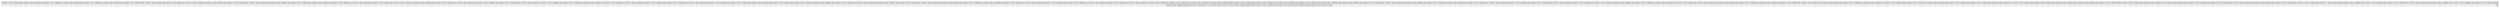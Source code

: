 digraph {graph [pad="0.5", nodesep="0.5", ranksep="2", splines="ortho"];node [shape=plain]rankdir=LR;Foo [label=<<table border="0" cellborder="1" cellspacing="0"><tr>  <td><i>[{'numeroAtomico': '1', 'simbolo': 'H', 'nombreElemento': 'Hidrógeno'}, {'numeroAtomico': '2', 'simbolo': 'He', 'nombreElemento': 'Helio'}, {'numeroAtomico': '3', 'simbolo': 'Li', 'nombreElemento': 'Litio'}, {'numeroAtomico': '4', 'simbolo': 'Be', 'nombreElemento': 'Berilio'}, {'numeroAtomico': '5', 'simbolo': 'B', 'nombreElemento': 'Boro'}, {'numeroAtomico': '6', 'simbolo': 'C', 'nombreElemento': 'Carbono'}, {'numeroAtomico': '7', 'simbolo': 'N', 'nombreElemento': 'Nitrógeno'}, {'numeroAtomico': '8', 'simbolo': 'O', 'nombreElemento': 'Oxígeno'}, {'numeroAtomico': '9', 'simbolo': 'F', 'nombreElemento': 'Flúor'}, {'numeroAtomico': '10', 'simbolo': 'Ne', 'nombreElemento': 'Neón'}, {'numeroAtomico': '11', 'simbolo': 'Na', 'nombreElemento': 'Sodio'}, {'numeroAtomico': '12', 'simbolo': 'Mg', 'nombreElemento': 'Magnesio'}, {'numeroAtomico': '13', 'simbolo': 'Al', 'nombreElemento': 'Aluminio'}, {'numeroAtomico': '14', 'simbolo': 'Si', 'nombreElemento': 'Silicio'}, {'numeroAtomico': '15', 'simbolo': 'P', 'nombreElemento': 'Fósforo'}, {'numeroAtomico': '16', 'simbolo': 'S', 'nombreElemento': 'Azufre'}, {'numeroAtomico': '17', 'simbolo': 'Cl', 'nombreElemento': 'Cloro'}, {'numeroAtomico': '18', 'simbolo': 'Ar', 'nombreElemento': 'Argón'}, {'numeroAtomico': '19', 'simbolo': 'K', 'nombreElemento': 'Potasio'}, {'numeroAtomico': '20', 'simbolo': 'Ca', 'nombreElemento': 'Calcio'}, {'numeroAtomico': '21', 'simbolo': 'Sc', 'nombreElemento': 'Escandio'}, {'numeroAtomico': '22', 'simbolo': 'Ti', 'nombreElemento': 'Titanio'}, {'numeroAtomico': '23', 'simbolo': 'V', 'nombreElemento': 'Vanadio'}, {'numeroAtomico': '24', 'simbolo': 'Cr', 'nombreElemento': 'Cromo'}, {'numeroAtomico': '25', 'simbolo': 'Mn', 'nombreElemento': 'Manganeso'}, {'numeroAtomico': '26', 'simbolo': 'Fe', 'nombreElemento': 'Hierro'}, {'numeroAtomico': '27', 'simbolo': 'Co', 'nombreElemento': 'Cobalto'}, {'numeroAtomico': '28', 'simbolo': 'Ni', 'nombreElemento': 'Níquel'}, {'numeroAtomico': '29', 'simbolo': 'Cu', 'nombreElemento': 'Cobre'}, {'numeroAtomico': '30', 'simbolo': 'Zn', 'nombreElemento': 'Zinc'}, {'numeroAtomico': '31', 'simbolo': 'Ga', 'nombreElemento': 'Galio'}, {'numeroAtomico': '32', 'simbolo': 'Ge', 'nombreElemento': 'Germanio'}, {'numeroAtomico': '33', 'simbolo': 'As', 'nombreElemento': 'Arsénico'}, {'numeroAtomico': '34', 'simbolo': 'Se', 'nombreElemento': 'Selenio'}, {'numeroAtomico': '35', 'simbolo': 'Br', 'nombreElemento': 'Bromo'}, {'numeroAtomico': '36', 'simbolo': 'Kr', 'nombreElemento': 'Kriptón'}, {'numeroAtomico': '37', 'simbolo': 'Rb', 'nombreElemento': 'Rubidio'}, {'numeroAtomico': '38', 'simbolo': 'Sr', 'nombreElemento': 'Estroncio'}, {'numeroAtomico': '39', 'simbolo': 'Y', 'nombreElemento': 'Itrio'}, {'numeroAtomico': '40', 'simbolo': 'Zr', 'nombreElemento': 'Zirconio'}, {'numeroAtomico': '41', 'simbolo': 'Nb', 'nombreElemento': 'Niobio'}, {'numeroAtomico': '42', 'simbolo': 'Mo', 'nombreElemento': 'Molibdeno'}, {'numeroAtomico': '43', 'simbolo': 'Tc', 'nombreElemento': 'Tecnecio'}, {'numeroAtomico': '44', 'simbolo': 'Ru', 'nombreElemento': 'Rutenio'}, {'numeroAtomico': '45', 'simbolo': 'Rh', 'nombreElemento': 'Rodio'}, {'numeroAtomico': '46', 'simbolo': 'Pd', 'nombreElemento': 'Paladio'}, {'numeroAtomico': '47', 'simbolo': 'Ag', 'nombreElemento': 'Plata'}, {'numeroAtomico': '48', 'simbolo': 'Cd', 'nombreElemento': 'Cadmio'}, {'numeroAtomico': '49', 'simbolo': 'In', 'nombreElemento': 'Indio'}, {'numeroAtomico': '50', 'simbolo': 'Sn', 'nombreElemento': 'Estaño'}, {'numeroAtomico': '51', 'simbolo': 'Sb', 'nombreElemento': 'Antimonio'}, {'numeroAtomico': '52', 'simbolo': 'Te', 'nombreElemento': 'Teluro'}, {'numeroAtomico': '53', 'simbolo': 'I', 'nombreElemento': 'Yodo'}, {'numeroAtomico': '54', 'simbolo': 'Xe', 'nombreElemento': 'Xenón'}, {'numeroAtomico': '55', 'simbolo': 'Cs', 'nombreElemento': 'Cesio'}, {'numeroAtomico': '56', 'simbolo': 'Ba', 'nombreElemento': 'Bario'}, {'numeroAtomico': '57', 'simbolo': 'La', 'nombreElemento': 'Lantano'}, {'numeroAtomico': '58', 'simbolo': 'Ce', 'nombreElemento': 'Cerio'}, {'numeroAtomico': '59', 'simbolo': 'Pr', 'nombreElemento': 'Praseodimio'}, {'numeroAtomico': '60', 'simbolo': 'Nd', 'nombreElemento': 'Neodimio'}, {'numeroAtomico': '61', 'simbolo': 'Pm', 'nombreElemento': 'Prometio'}, {'numeroAtomico': '62', 'simbolo': 'Sm', 'nombreElemento': 'Samario'}, {'numeroAtomico': '63', 'simbolo': 'Eu', 'nombreElemento': 'Europio'}, {'numeroAtomico': '64', 'simbolo': 'Gd', 'nombreElemento': 'Gadolinio'}, {'numeroAtomico': '65', 'simbolo': 'Tb', 'nombreElemento': 'Terbio'}, {'numeroAtomico': '66', 'simbolo': 'Dy', 'nombreElemento': 'Disprosio'}, {'numeroAtomico': '67', 'simbolo': 'Ho', 'nombreElemento': 'Holmio'}, {'numeroAtomico': '68', 'simbolo': 'Er', 'nombreElemento': 'Erbio'}, {'numeroAtomico': '69', 'simbolo': 'Tm', 'nombreElemento': 'Tulio'}, {'numeroAtomico': '70', 'simbolo': 'Yb', 'nombreElemento': 'Iterbio'}, {'numeroAtomico': '71', 'simbolo': 'Lu', 'nombreElemento': 'Lutecio'}, {'numeroAtomico': '72', 'simbolo': 'Hf', 'nombreElemento': 'Hafnio'}, {'numeroAtomico': '73', 'simbolo': 'Ta', 'nombreElemento': 'Tantalio'}, {'numeroAtomico': '74', 'simbolo': 'W', 'nombreElemento': 'Wolframio'}, {'numeroAtomico': '75', 'simbolo': 'Re', 'nombreElemento': 'Renio'}, {'numeroAtomico': '76', 'simbolo': 'Os', 'nombreElemento': 'Osmio'}, {'numeroAtomico': '77', 'simbolo': 'Ir', 'nombreElemento': 'Iridio'}, {'numeroAtomico': '78', 'simbolo': 'Pt', 'nombreElemento': 'Platino'}, {'numeroAtomico': '79', 'simbolo': 'Au', 'nombreElemento': 'Oro'}, {'numeroAtomico': '80', 'simbolo': 'Hg', 'nombreElemento': 'Mercurio'}, {'numeroAtomico': '81', 'simbolo': 'Tl', 'nombreElemento': 'Talio'}, {'numeroAtomico': '82', 'simbolo': 'Pb', 'nombreElemento': 'Plomo'}, {'numeroAtomico': '83', 'simbolo': 'Bi', 'nombreElemento': 'Bismuto'}, {'numeroAtomico': '84', 'simbolo': 'Po', 'nombreElemento': 'Polonio'}, {'numeroAtomico': '85', 'simbolo': 'At', 'nombreElemento': 'Astato'}, {'numeroAtomico': '86', 'simbolo': 'Rn', 'nombreElemento': 'Radón'}, {'numeroAtomico': '87', 'simbolo': 'Fr', 'nombreElemento': 'Francio'}, {'numeroAtomico': '88', 'simbolo': 'Ra', 'nombreElemento': 'Radio'}, {'numeroAtomico': '89', 'simbolo': 'Ac', 'nombreElemento': 'Actinio'}, {'numeroAtomico': '90', 'simbolo': 'Th', 'nombreElemento': 'Torio'}, {'numeroAtomico': '91', 'simbolo': 'Pa', 'nombreElemento': 'Protactinio'}, {'numeroAtomico': '92', 'simbolo': 'U', 'nombreElemento': 'Uranio'}, {'numeroAtomico': '93', 'simbolo': 'Np', 'nombreElemento': 'Neptunio'}, {'numeroAtomico': '94', 'simbolo': 'Pu', 'nombreElemento': 'Plutonio'}, {'numeroAtomico': '95', 'simbolo': 'Am', 'nombreElemento': 'Americio'}, {'numeroAtomico': '96', 'simbolo': 'Cm', 'nombreElemento': 'Curio'}, {'numeroAtomico': '97', 'simbolo': 'Bk', 'nombreElemento': 'Berkelio'}, {'numeroAtomico': '98', 'simbolo': 'Cf', 'nombreElemento': 'Californio'}, {'numeroAtomico': '99', 'simbolo': 'Es', 'nombreElemento': 'Einstenio'}, {'numeroAtomico': '100', 'simbolo': 'Fm', 'nombreElemento': 'Fermio'}, {'numeroAtomico': '101', 'simbolo': 'Md', 'nombreElemento': 'Mendelevio'}, {'numeroAtomico': '102', 'simbolo': 'No', 'nombreElemento': 'Nobelio'}, {'numeroAtomico': '103', 'simbolo': 'Lr', 'nombreElemento': 'Laurencio'}, {'numeroAtomico': '104', 'simbolo': 'Rf', 'nombreElemento': 'Rutherfordio'}, {'numeroAtomico': '105', 'simbolo': 'Db', 'nombreElemento': 'Dubnio'}, {'numeroAtomico': '106', 'simbolo': 'Sg', 'nombreElemento': 'Seaborgio'}, {'numeroAtomico': '107', 'simbolo': 'Bh', 'nombreElemento': 'Bohrio'}, {'numeroAtomico': '108', 'simbolo': 'Hs', 'nombreElemento': 'Hassio'}, {'numeroAtomico': '109', 'simbolo': 'Mt', 'nombreElemento': 'Meitnerio'}, {'numeroAtomico': '110', 'simbolo': 'Ds', 'nombreElemento': 'Darmstatio'}, {'numeroAtomico': '111', 'simbolo': 'Rg', 'nombreElemento': 'Roentgenio'}, {'numeroAtomico': '112', 'simbolo': 'Cn', 'nombreElemento': 'Copernicio'}, {'numeroAtomico': '113', 'simbolo': 'Nh', 'nombreElemento': 'Nihonio'}, {'numeroAtomico': '114', 'simbolo': 'Fl', 'nombreElemento': 'Flerovio'}, {'numeroAtomico': '115', 'simbolo': 'Mc', 'nombreElemento': 'Moscovio'}, {'numeroAtomico': '116', 'simbolo': 'Lv', 'nombreElemento': 'Livermorio'}, {'numeroAtomico': '117', 'simbolo': 'Ts', 'nombreElemento': 'Teneso'}, {'numeroAtomico': '118', 'simbolo': 'Og', 'nombreElemento': 'Oganesón'}]</i></td> <td> two </td>   </tr><tr>  <td><i>[{'numeroAtomico': '1', 'simbolo': 'H', 'nombreElemento': 'Hidrógeno'}, {'numeroAtomico': '2', 'simbolo': 'He', 'nombreElemento': 'Helio'}, {'numeroAtomico': '3', 'simbolo': 'Li', 'nombreElemento': 'Litio'}, {'numeroAtomico': '4', 'simbolo': 'Be', 'nombreElemento': 'Berilio'}, {'numeroAtomico': '5', 'simbolo': 'B', 'nombreElemento': 'Boro'}, {'numeroAtomico': '6', 'simbolo': 'C', 'nombreElemento': 'Carbono'}, {'numeroAtomico': '7', 'simbolo': 'N', 'nombreElemento': 'Nitrógeno'}, {'numeroAtomico': '8', 'simbolo': 'O', 'nombreElemento': 'Oxígeno'}, {'numeroAtomico': '9', 'simbolo': 'F', 'nombreElemento': 'Flúor'}, {'numeroAtomico': '10', 'simbolo': 'Ne', 'nombreElemento': 'Neón'}, {'numeroAtomico': '11', 'simbolo': 'Na', 'nombreElemento': 'Sodio'}, {'numeroAtomico': '12', 'simbolo': 'Mg', 'nombreElemento': 'Magnesio'}, {'numeroAtomico': '13', 'simbolo': 'Al', 'nombreElemento': 'Aluminio'}, {'numeroAtomico': '14', 'simbolo': 'Si', 'nombreElemento': 'Silicio'}, {'numeroAtomico': '15', 'simbolo': 'P', 'nombreElemento': 'Fósforo'}, {'numeroAtomico': '16', 'simbolo': 'S', 'nombreElemento': 'Azufre'}, {'numeroAtomico': '17', 'simbolo': 'Cl', 'nombreElemento': 'Cloro'}, {'numeroAtomico': '18', 'simbolo': 'Ar', 'nombreElemento': 'Argón'}, {'numeroAtomico': '19', 'simbolo': 'K', 'nombreElemento': 'Potasio'}, {'numeroAtomico': '20', 'simbolo': 'Ca', 'nombreElemento': 'Calcio'}, {'numeroAtomico': '21', 'simbolo': 'Sc', 'nombreElemento': 'Escandio'}, {'numeroAtomico': '22', 'simbolo': 'Ti', 'nombreElemento': 'Titanio'}, {'numeroAtomico': '23', 'simbolo': 'V', 'nombreElemento': 'Vanadio'}, {'numeroAtomico': '24', 'simbolo': 'Cr', 'nombreElemento': 'Cromo'}, {'numeroAtomico': '25', 'simbolo': 'Mn', 'nombreElemento': 'Manganeso'}, {'numeroAtomico': '26', 'simbolo': 'Fe', 'nombreElemento': 'Hierro'}, {'numeroAtomico': '27', 'simbolo': 'Co', 'nombreElemento': 'Cobalto'}, {'numeroAtomico': '28', 'simbolo': 'Ni', 'nombreElemento': 'Níquel'}, {'numeroAtomico': '29', 'simbolo': 'Cu', 'nombreElemento': 'Cobre'}, {'numeroAtomico': '30', 'simbolo': 'Zn', 'nombreElemento': 'Zinc'}, {'numeroAtomico': '31', 'simbolo': 'Ga', 'nombreElemento': 'Galio'}, {'numeroAtomico': '32', 'simbolo': 'Ge', 'nombreElemento': 'Germanio'}, {'numeroAtomico': '33', 'simbolo': 'As', 'nombreElemento': 'Arsénico'}, {'numeroAtomico': '34', 'simbolo': 'Se', 'nombreElemento': 'Selenio'}, {'numeroAtomico': '35', 'simbolo': 'Br', 'nombreElemento': 'Bromo'}, {'numeroAtomico': '36', 'simbolo': 'Kr', 'nombreElemento': 'Kriptón'}, {'numeroAtomico': '37', 'simbolo': 'Rb', 'nombreElemento': 'Rubidio'}, {'numeroAtomico': '38', 'simbolo': 'Sr', 'nombreElemento': 'Estroncio'}, {'numeroAtomico': '39', 'simbolo': 'Y', 'nombreElemento': 'Itrio'}, {'numeroAtomico': '40', 'simbolo': 'Zr', 'nombreElemento': 'Zirconio'}, {'numeroAtomico': '41', 'simbolo': 'Nb', 'nombreElemento': 'Niobio'}, {'numeroAtomico': '42', 'simbolo': 'Mo', 'nombreElemento': 'Molibdeno'}, {'numeroAtomico': '43', 'simbolo': 'Tc', 'nombreElemento': 'Tecnecio'}, {'numeroAtomico': '44', 'simbolo': 'Ru', 'nombreElemento': 'Rutenio'}, {'numeroAtomico': '45', 'simbolo': 'Rh', 'nombreElemento': 'Rodio'}, {'numeroAtomico': '46', 'simbolo': 'Pd', 'nombreElemento': 'Paladio'}, {'numeroAtomico': '47', 'simbolo': 'Ag', 'nombreElemento': 'Plata'}, {'numeroAtomico': '48', 'simbolo': 'Cd', 'nombreElemento': 'Cadmio'}, {'numeroAtomico': '49', 'simbolo': 'In', 'nombreElemento': 'Indio'}, {'numeroAtomico': '50', 'simbolo': 'Sn', 'nombreElemento': 'Estaño'}, {'numeroAtomico': '51', 'simbolo': 'Sb', 'nombreElemento': 'Antimonio'}, {'numeroAtomico': '52', 'simbolo': 'Te', 'nombreElemento': 'Teluro'}, {'numeroAtomico': '53', 'simbolo': 'I', 'nombreElemento': 'Yodo'}, {'numeroAtomico': '54', 'simbolo': 'Xe', 'nombreElemento': 'Xenón'}, {'numeroAtomico': '55', 'simbolo': 'Cs', 'nombreElemento': 'Cesio'}, {'numeroAtomico': '56', 'simbolo': 'Ba', 'nombreElemento': 'Bario'}, {'numeroAtomico': '57', 'simbolo': 'La', 'nombreElemento': 'Lantano'}, {'numeroAtomico': '58', 'simbolo': 'Ce', 'nombreElemento': 'Cerio'}, {'numeroAtomico': '59', 'simbolo': 'Pr', 'nombreElemento': 'Praseodimio'}, {'numeroAtomico': '60', 'simbolo': 'Nd', 'nombreElemento': 'Neodimio'}, {'numeroAtomico': '61', 'simbolo': 'Pm', 'nombreElemento': 'Prometio'}, {'numeroAtomico': '62', 'simbolo': 'Sm', 'nombreElemento': 'Samario'}, {'numeroAtomico': '63', 'simbolo': 'Eu', 'nombreElemento': 'Europio'}, {'numeroAtomico': '64', 'simbolo': 'Gd', 'nombreElemento': 'Gadolinio'}, {'numeroAtomico': '65', 'simbolo': 'Tb', 'nombreElemento': 'Terbio'}, {'numeroAtomico': '66', 'simbolo': 'Dy', 'nombreElemento': 'Disprosio'}, {'numeroAtomico': '67', 'simbolo': 'Ho', 'nombreElemento': 'Holmio'}, {'numeroAtomico': '68', 'simbolo': 'Er', 'nombreElemento': 'Erbio'}, {'numeroAtomico': '69', 'simbolo': 'Tm', 'nombreElemento': 'Tulio'}, {'numeroAtomico': '70', 'simbolo': 'Yb', 'nombreElemento': 'Iterbio'}, {'numeroAtomico': '71', 'simbolo': 'Lu', 'nombreElemento': 'Lutecio'}, {'numeroAtomico': '72', 'simbolo': 'Hf', 'nombreElemento': 'Hafnio'}, {'numeroAtomico': '73', 'simbolo': 'Ta', 'nombreElemento': 'Tantalio'}, {'numeroAtomico': '74', 'simbolo': 'W', 'nombreElemento': 'Wolframio'}, {'numeroAtomico': '75', 'simbolo': 'Re', 'nombreElemento': 'Renio'}, {'numeroAtomico': '76', 'simbolo': 'Os', 'nombreElemento': 'Osmio'}, {'numeroAtomico': '77', 'simbolo': 'Ir', 'nombreElemento': 'Iridio'}, {'numeroAtomico': '78', 'simbolo': 'Pt', 'nombreElemento': 'Platino'}, {'numeroAtomico': '79', 'simbolo': 'Au', 'nombreElemento': 'Oro'}, {'numeroAtomico': '80', 'simbolo': 'Hg', 'nombreElemento': 'Mercurio'}, {'numeroAtomico': '81', 'simbolo': 'Tl', 'nombreElemento': 'Talio'}, {'numeroAtomico': '82', 'simbolo': 'Pb', 'nombreElemento': 'Plomo'}, {'numeroAtomico': '83', 'simbolo': 'Bi', 'nombreElemento': 'Bismuto'}, {'numeroAtomico': '84', 'simbolo': 'Po', 'nombreElemento': 'Polonio'}, {'numeroAtomico': '85', 'simbolo': 'At', 'nombreElemento': 'Astato'}, {'numeroAtomico': '86', 'simbolo': 'Rn', 'nombreElemento': 'Radón'}, {'numeroAtomico': '87', 'simbolo': 'Fr', 'nombreElemento': 'Francio'}, {'numeroAtomico': '88', 'simbolo': 'Ra', 'nombreElemento': 'Radio'}, {'numeroAtomico': '89', 'simbolo': 'Ac', 'nombreElemento': 'Actinio'}, {'numeroAtomico': '90', 'simbolo': 'Th', 'nombreElemento': 'Torio'}, {'numeroAtomico': '91', 'simbolo': 'Pa', 'nombreElemento': 'Protactinio'}, {'numeroAtomico': '92', 'simbolo': 'U', 'nombreElemento': 'Uranio'}, {'numeroAtomico': '93', 'simbolo': 'Np', 'nombreElemento': 'Neptunio'}, {'numeroAtomico': '94', 'simbolo': 'Pu', 'nombreElemento': 'Plutonio'}, {'numeroAtomico': '95', 'simbolo': 'Am', 'nombreElemento': 'Americio'}, {'numeroAtomico': '96', 'simbolo': 'Cm', 'nombreElemento': 'Curio'}, {'numeroAtomico': '97', 'simbolo': 'Bk', 'nombreElemento': 'Berkelio'}, {'numeroAtomico': '98', 'simbolo': 'Cf', 'nombreElemento': 'Californio'}, {'numeroAtomico': '99', 'simbolo': 'Es', 'nombreElemento': 'Einstenio'}, {'numeroAtomico': '100', 'simbolo': 'Fm', 'nombreElemento': 'Fermio'}, {'numeroAtomico': '101', 'simbolo': 'Md', 'nombreElemento': 'Mendelevio'}, {'numeroAtomico': '102', 'simbolo': 'No', 'nombreElemento': 'Nobelio'}, {'numeroAtomico': '103', 'simbolo': 'Lr', 'nombreElemento': 'Laurencio'}, {'numeroAtomico': '104', 'simbolo': 'Rf', 'nombreElemento': 'Rutherfordio'}, {'numeroAtomico': '105', 'simbolo': 'Db', 'nombreElemento': 'Dubnio'}, {'numeroAtomico': '106', 'simbolo': 'Sg', 'nombreElemento': 'Seaborgio'}, {'numeroAtomico': '107', 'simbolo': 'Bh', 'nombreElemento': 'Bohrio'}, {'numeroAtomico': '108', 'simbolo': 'Hs', 'nombreElemento': 'Hassio'}, {'numeroAtomico': '109', 'simbolo': 'Mt', 'nombreElemento': 'Meitnerio'}, {'numeroAtomico': '110', 'simbolo': 'Ds', 'nombreElemento': 'Darmstatio'}, {'numeroAtomico': '111', 'simbolo': 'Rg', 'nombreElemento': 'Roentgenio'}, {'numeroAtomico': '112', 'simbolo': 'Cn', 'nombreElemento': 'Copernicio'}, {'numeroAtomico': '113', 'simbolo': 'Nh', 'nombreElemento': 'Nihonio'}, {'numeroAtomico': '114', 'simbolo': 'Fl', 'nombreElemento': 'Flerovio'}, {'numeroAtomico': '115', 'simbolo': 'Mc', 'nombreElemento': 'Moscovio'}, {'numeroAtomico': '116', 'simbolo': 'Lv', 'nombreElemento': 'Livermorio'}, {'numeroAtomico': '117', 'simbolo': 'Ts', 'nombreElemento': 'Teneso'}, {'numeroAtomico': '118', 'simbolo': 'Og', 'nombreElemento': 'Oganesón'}]</i></td> <td> two </td>   </tr><tr>  <td><i>[{'numeroAtomico': '1', 'simbolo': 'H', 'nombreElemento': 'Hidrógeno'}, {'numeroAtomico': '2', 'simbolo': 'He', 'nombreElemento': 'Helio'}, {'numeroAtomico': '3', 'simbolo': 'Li', 'nombreElemento': 'Litio'}, {'numeroAtomico': '4', 'simbolo': 'Be', 'nombreElemento': 'Berilio'}, {'numeroAtomico': '5', 'simbolo': 'B', 'nombreElemento': 'Boro'}, {'numeroAtomico': '6', 'simbolo': 'C', 'nombreElemento': 'Carbono'}, {'numeroAtomico': '7', 'simbolo': 'N', 'nombreElemento': 'Nitrógeno'}, {'numeroAtomico': '8', 'simbolo': 'O', 'nombreElemento': 'Oxígeno'}, {'numeroAtomico': '9', 'simbolo': 'F', 'nombreElemento': 'Flúor'}, {'numeroAtomico': '10', 'simbolo': 'Ne', 'nombreElemento': 'Neón'}, {'numeroAtomico': '11', 'simbolo': 'Na', 'nombreElemento': 'Sodio'}, {'numeroAtomico': '12', 'simbolo': 'Mg', 'nombreElemento': 'Magnesio'}, {'numeroAtomico': '13', 'simbolo': 'Al', 'nombreElemento': 'Aluminio'}, {'numeroAtomico': '14', 'simbolo': 'Si', 'nombreElemento': 'Silicio'}, {'numeroAtomico': '15', 'simbolo': 'P', 'nombreElemento': 'Fósforo'}, {'numeroAtomico': '16', 'simbolo': 'S', 'nombreElemento': 'Azufre'}, {'numeroAtomico': '17', 'simbolo': 'Cl', 'nombreElemento': 'Cloro'}, {'numeroAtomico': '18', 'simbolo': 'Ar', 'nombreElemento': 'Argón'}, {'numeroAtomico': '19', 'simbolo': 'K', 'nombreElemento': 'Potasio'}, {'numeroAtomico': '20', 'simbolo': 'Ca', 'nombreElemento': 'Calcio'}, {'numeroAtomico': '21', 'simbolo': 'Sc', 'nombreElemento': 'Escandio'}, {'numeroAtomico': '22', 'simbolo': 'Ti', 'nombreElemento': 'Titanio'}, {'numeroAtomico': '23', 'simbolo': 'V', 'nombreElemento': 'Vanadio'}, {'numeroAtomico': '24', 'simbolo': 'Cr', 'nombreElemento': 'Cromo'}, {'numeroAtomico': '25', 'simbolo': 'Mn', 'nombreElemento': 'Manganeso'}, {'numeroAtomico': '26', 'simbolo': 'Fe', 'nombreElemento': 'Hierro'}, {'numeroAtomico': '27', 'simbolo': 'Co', 'nombreElemento': 'Cobalto'}, {'numeroAtomico': '28', 'simbolo': 'Ni', 'nombreElemento': 'Níquel'}, {'numeroAtomico': '29', 'simbolo': 'Cu', 'nombreElemento': 'Cobre'}, {'numeroAtomico': '30', 'simbolo': 'Zn', 'nombreElemento': 'Zinc'}, {'numeroAtomico': '31', 'simbolo': 'Ga', 'nombreElemento': 'Galio'}, {'numeroAtomico': '32', 'simbolo': 'Ge', 'nombreElemento': 'Germanio'}, {'numeroAtomico': '33', 'simbolo': 'As', 'nombreElemento': 'Arsénico'}, {'numeroAtomico': '34', 'simbolo': 'Se', 'nombreElemento': 'Selenio'}, {'numeroAtomico': '35', 'simbolo': 'Br', 'nombreElemento': 'Bromo'}, {'numeroAtomico': '36', 'simbolo': 'Kr', 'nombreElemento': 'Kriptón'}, {'numeroAtomico': '37', 'simbolo': 'Rb', 'nombreElemento': 'Rubidio'}, {'numeroAtomico': '38', 'simbolo': 'Sr', 'nombreElemento': 'Estroncio'}, {'numeroAtomico': '39', 'simbolo': 'Y', 'nombreElemento': 'Itrio'}, {'numeroAtomico': '40', 'simbolo': 'Zr', 'nombreElemento': 'Zirconio'}, {'numeroAtomico': '41', 'simbolo': 'Nb', 'nombreElemento': 'Niobio'}, {'numeroAtomico': '42', 'simbolo': 'Mo', 'nombreElemento': 'Molibdeno'}, {'numeroAtomico': '43', 'simbolo': 'Tc', 'nombreElemento': 'Tecnecio'}, {'numeroAtomico': '44', 'simbolo': 'Ru', 'nombreElemento': 'Rutenio'}, {'numeroAtomico': '45', 'simbolo': 'Rh', 'nombreElemento': 'Rodio'}, {'numeroAtomico': '46', 'simbolo': 'Pd', 'nombreElemento': 'Paladio'}, {'numeroAtomico': '47', 'simbolo': 'Ag', 'nombreElemento': 'Plata'}, {'numeroAtomico': '48', 'simbolo': 'Cd', 'nombreElemento': 'Cadmio'}, {'numeroAtomico': '49', 'simbolo': 'In', 'nombreElemento': 'Indio'}, {'numeroAtomico': '50', 'simbolo': 'Sn', 'nombreElemento': 'Estaño'}, {'numeroAtomico': '51', 'simbolo': 'Sb', 'nombreElemento': 'Antimonio'}, {'numeroAtomico': '52', 'simbolo': 'Te', 'nombreElemento': 'Teluro'}, {'numeroAtomico': '53', 'simbolo': 'I', 'nombreElemento': 'Yodo'}, {'numeroAtomico': '54', 'simbolo': 'Xe', 'nombreElemento': 'Xenón'}, {'numeroAtomico': '55', 'simbolo': 'Cs', 'nombreElemento': 'Cesio'}, {'numeroAtomico': '56', 'simbolo': 'Ba', 'nombreElemento': 'Bario'}, {'numeroAtomico': '57', 'simbolo': 'La', 'nombreElemento': 'Lantano'}, {'numeroAtomico': '58', 'simbolo': 'Ce', 'nombreElemento': 'Cerio'}, {'numeroAtomico': '59', 'simbolo': 'Pr', 'nombreElemento': 'Praseodimio'}, {'numeroAtomico': '60', 'simbolo': 'Nd', 'nombreElemento': 'Neodimio'}, {'numeroAtomico': '61', 'simbolo': 'Pm', 'nombreElemento': 'Prometio'}, {'numeroAtomico': '62', 'simbolo': 'Sm', 'nombreElemento': 'Samario'}, {'numeroAtomico': '63', 'simbolo': 'Eu', 'nombreElemento': 'Europio'}, {'numeroAtomico': '64', 'simbolo': 'Gd', 'nombreElemento': 'Gadolinio'}, {'numeroAtomico': '65', 'simbolo': 'Tb', 'nombreElemento': 'Terbio'}, {'numeroAtomico': '66', 'simbolo': 'Dy', 'nombreElemento': 'Disprosio'}, {'numeroAtomico': '67', 'simbolo': 'Ho', 'nombreElemento': 'Holmio'}, {'numeroAtomico': '68', 'simbolo': 'Er', 'nombreElemento': 'Erbio'}, {'numeroAtomico': '69', 'simbolo': 'Tm', 'nombreElemento': 'Tulio'}, {'numeroAtomico': '70', 'simbolo': 'Yb', 'nombreElemento': 'Iterbio'}, {'numeroAtomico': '71', 'simbolo': 'Lu', 'nombreElemento': 'Lutecio'}, {'numeroAtomico': '72', 'simbolo': 'Hf', 'nombreElemento': 'Hafnio'}, {'numeroAtomico': '73', 'simbolo': 'Ta', 'nombreElemento': 'Tantalio'}, {'numeroAtomico': '74', 'simbolo': 'W', 'nombreElemento': 'Wolframio'}, {'numeroAtomico': '75', 'simbolo': 'Re', 'nombreElemento': 'Renio'}, {'numeroAtomico': '76', 'simbolo': 'Os', 'nombreElemento': 'Osmio'}, {'numeroAtomico': '77', 'simbolo': 'Ir', 'nombreElemento': 'Iridio'}, {'numeroAtomico': '78', 'simbolo': 'Pt', 'nombreElemento': 'Platino'}, {'numeroAtomico': '79', 'simbolo': 'Au', 'nombreElemento': 'Oro'}, {'numeroAtomico': '80', 'simbolo': 'Hg', 'nombreElemento': 'Mercurio'}, {'numeroAtomico': '81', 'simbolo': 'Tl', 'nombreElemento': 'Talio'}, {'numeroAtomico': '82', 'simbolo': 'Pb', 'nombreElemento': 'Plomo'}, {'numeroAtomico': '83', 'simbolo': 'Bi', 'nombreElemento': 'Bismuto'}, {'numeroAtomico': '84', 'simbolo': 'Po', 'nombreElemento': 'Polonio'}, {'numeroAtomico': '85', 'simbolo': 'At', 'nombreElemento': 'Astato'}, {'numeroAtomico': '86', 'simbolo': 'Rn', 'nombreElemento': 'Radón'}, {'numeroAtomico': '87', 'simbolo': 'Fr', 'nombreElemento': 'Francio'}, {'numeroAtomico': '88', 'simbolo': 'Ra', 'nombreElemento': 'Radio'}, {'numeroAtomico': '89', 'simbolo': 'Ac', 'nombreElemento': 'Actinio'}, {'numeroAtomico': '90', 'simbolo': 'Th', 'nombreElemento': 'Torio'}, {'numeroAtomico': '91', 'simbolo': 'Pa', 'nombreElemento': 'Protactinio'}, {'numeroAtomico': '92', 'simbolo': 'U', 'nombreElemento': 'Uranio'}, {'numeroAtomico': '93', 'simbolo': 'Np', 'nombreElemento': 'Neptunio'}, {'numeroAtomico': '94', 'simbolo': 'Pu', 'nombreElemento': 'Plutonio'}, {'numeroAtomico': '95', 'simbolo': 'Am', 'nombreElemento': 'Americio'}, {'numeroAtomico': '96', 'simbolo': 'Cm', 'nombreElemento': 'Curio'}, {'numeroAtomico': '97', 'simbolo': 'Bk', 'nombreElemento': 'Berkelio'}, {'numeroAtomico': '98', 'simbolo': 'Cf', 'nombreElemento': 'Californio'}, {'numeroAtomico': '99', 'simbolo': 'Es', 'nombreElemento': 'Einstenio'}, {'numeroAtomico': '100', 'simbolo': 'Fm', 'nombreElemento': 'Fermio'}, {'numeroAtomico': '101', 'simbolo': 'Md', 'nombreElemento': 'Mendelevio'}, {'numeroAtomico': '102', 'simbolo': 'No', 'nombreElemento': 'Nobelio'}, {'numeroAtomico': '103', 'simbolo': 'Lr', 'nombreElemento': 'Laurencio'}, {'numeroAtomico': '104', 'simbolo': 'Rf', 'nombreElemento': 'Rutherfordio'}, {'numeroAtomico': '105', 'simbolo': 'Db', 'nombreElemento': 'Dubnio'}, {'numeroAtomico': '106', 'simbolo': 'Sg', 'nombreElemento': 'Seaborgio'}, {'numeroAtomico': '107', 'simbolo': 'Bh', 'nombreElemento': 'Bohrio'}, {'numeroAtomico': '108', 'simbolo': 'Hs', 'nombreElemento': 'Hassio'}, {'numeroAtomico': '109', 'simbolo': 'Mt', 'nombreElemento': 'Meitnerio'}, {'numeroAtomico': '110', 'simbolo': 'Ds', 'nombreElemento': 'Darmstatio'}, {'numeroAtomico': '111', 'simbolo': 'Rg', 'nombreElemento': 'Roentgenio'}, {'numeroAtomico': '112', 'simbolo': 'Cn', 'nombreElemento': 'Copernicio'}, {'numeroAtomico': '113', 'simbolo': 'Nh', 'nombreElemento': 'Nihonio'}, {'numeroAtomico': '114', 'simbolo': 'Fl', 'nombreElemento': 'Flerovio'}, {'numeroAtomico': '115', 'simbolo': 'Mc', 'nombreElemento': 'Moscovio'}, {'numeroAtomico': '116', 'simbolo': 'Lv', 'nombreElemento': 'Livermorio'}, {'numeroAtomico': '117', 'simbolo': 'Ts', 'nombreElemento': 'Teneso'}, {'numeroAtomico': '118', 'simbolo': 'Og', 'nombreElemento': 'Oganesón'}]</i></td> <td> two </td>   </tr><tr>  <td><i>[{'nombre': 'prueba', 'numPines': 5, 'numElementos': 20, 'pines': [['H', 'He', 'Li', 'Be', 'B', 'C', 'N', 'O', 'F', 'Ne', 'Na', 'Mg', 'Al', 'Si', 'P', 'S', 'Cl', 'Ar', 'K', 'Ca'], ['Sc', 'Ti', 'V', 'Cr', 'Mn', 'Fe', 'Co', 'Ni', 'Cu', 'Zn', 'Ga', 'Ge', 'As', 'Se', 'Br', 'Kr', 'Rb', 'Sr', 'Y', 'Zr'], ['Nb', 'Mo', 'Tc', 'Ru', 'Rh', 'Pd', 'Ag', 'Cd', 'In', 'Sn', 'Sb', 'Te', 'I', 'Xe', 'Cs', 'Ba', 'La', 'Ce', 'Pr', 'Nd'], ['Pm', 'Sm', 'Eu', 'Gd', 'Tb', 'Dy', 'Ho', 'Er', 'Tm', 'Yb', 'Lu', 'Hf', 'Ta', 'W', 'Re', 'Os', 'Ir', 'Pt', 'Au', 'Hg'], ['Tl', 'Pb', 'Bi', 'Po', 'At', 'Rn', 'Fr', 'Ra', 'Ac', 'Th', 'Pa', 'U', 'Np', 'Pu', 'Am', 'Cm', 'Bk', 'Cf', 'Es', 'Fm']]}]</i></td> <td> two </td>   </tr><tr>  <td><i>[{'nombre': 'prueba', 'numPines': 5, 'numElementos': 20, 'pines': [['H', 'He', 'Li', 'Be', 'B', 'C', 'N', 'O', 'F', 'Ne', 'Na', 'Mg', 'Al', 'Si', 'P', 'S', 'Cl', 'Ar', 'K', 'Ca'], ['Sc', 'Ti', 'V', 'Cr', 'Mn', 'Fe', 'Co', 'Ni', 'Cu', 'Zn', 'Ga', 'Ge', 'As', 'Se', 'Br', 'Kr', 'Rb', 'Sr', 'Y', 'Zr'], ['Nb', 'Mo', 'Tc', 'Ru', 'Rh', 'Pd', 'Ag', 'Cd', 'In', 'Sn', 'Sb', 'Te', 'I', 'Xe', 'Cs', 'Ba', 'La', 'Ce', 'Pr', 'Nd'], ['Pm', 'Sm', 'Eu', 'Gd', 'Tb', 'Dy', 'Ho', 'Er', 'Tm', 'Yb', 'Lu', 'Hf', 'Ta', 'W', 'Re', 'Os', 'Ir', 'Pt', 'Au', 'Hg'], ['Tl', 'Pb', 'Bi', 'Po', 'At', 'Rn', 'Fr', 'Ra', 'Ac', 'Th', 'Pa', 'U', 'Np', 'Pu', 'Am', 'Cm', 'Bk', 'Cf', 'Es', 'Fm']]}]</i></td> <td> two </td>   </tr><tr>  <td><i>[{'nombre': 'prueba', 'numPines': 5, 'numElementos': 20, 'pines': [['H', 'He', 'Li', 'Be', 'B', 'C', 'N', 'O', 'F', 'Ne', 'Na', 'Mg', 'Al', 'Si', 'P', 'S', 'Cl', 'Ar', 'K', 'Ca'], ['Sc', 'Ti', 'V', 'Cr', 'Mn', 'Fe', 'Co', 'Ni', 'Cu', 'Zn', 'Ga', 'Ge', 'As', 'Se', 'Br', 'Kr', 'Rb', 'Sr', 'Y', 'Zr'], ['Nb', 'Mo', 'Tc', 'Ru', 'Rh', 'Pd', 'Ag', 'Cd', 'In', 'Sn', 'Sb', 'Te', 'I', 'Xe', 'Cs', 'Ba', 'La', 'Ce', 'Pr', 'Nd'], ['Pm', 'Sm', 'Eu', 'Gd', 'Tb', 'Dy', 'Ho', 'Er', 'Tm', 'Yb', 'Lu', 'Hf', 'Ta', 'W', 'Re', 'Os', 'Ir', 'Pt', 'Au', 'Hg'], ['Tl', 'Pb', 'Bi', 'Po', 'At', 'Rn', 'Fr', 'Ra', 'Ac', 'Th', 'Pa', 'U', 'Np', 'Pu', 'Am', 'Cm', 'Bk', 'Cf', 'Es', 'Fm']]}]</i></td> <td> two </td>   </tr></table>>];}